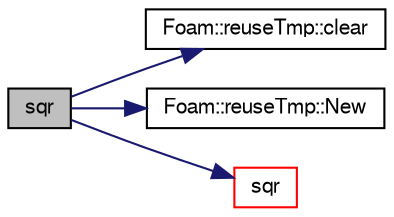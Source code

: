 digraph "sqr"
{
  bgcolor="transparent";
  edge [fontname="FreeSans",fontsize="10",labelfontname="FreeSans",labelfontsize="10"];
  node [fontname="FreeSans",fontsize="10",shape=record];
  rankdir="LR";
  Node67028 [label="sqr",height=0.2,width=0.4,color="black", fillcolor="grey75", style="filled", fontcolor="black"];
  Node67028 -> Node67029 [color="midnightblue",fontsize="10",style="solid",fontname="FreeSans"];
  Node67029 [label="Foam::reuseTmp::clear",height=0.2,width=0.4,color="black",URL="$a26478.html#a8ca867fc602373164df237bfc74061d3"];
  Node67028 -> Node67030 [color="midnightblue",fontsize="10",style="solid",fontname="FreeSans"];
  Node67030 [label="Foam::reuseTmp::New",height=0.2,width=0.4,color="black",URL="$a26478.html#a9776d70803cae65094c1c967216fed43"];
  Node67028 -> Node67031 [color="midnightblue",fontsize="10",style="solid",fontname="FreeSans"];
  Node67031 [label="sqr",height=0.2,width=0.4,color="red",URL="$a21124.html#a277dc11c581d53826ab5090b08f3b17b"];
}
